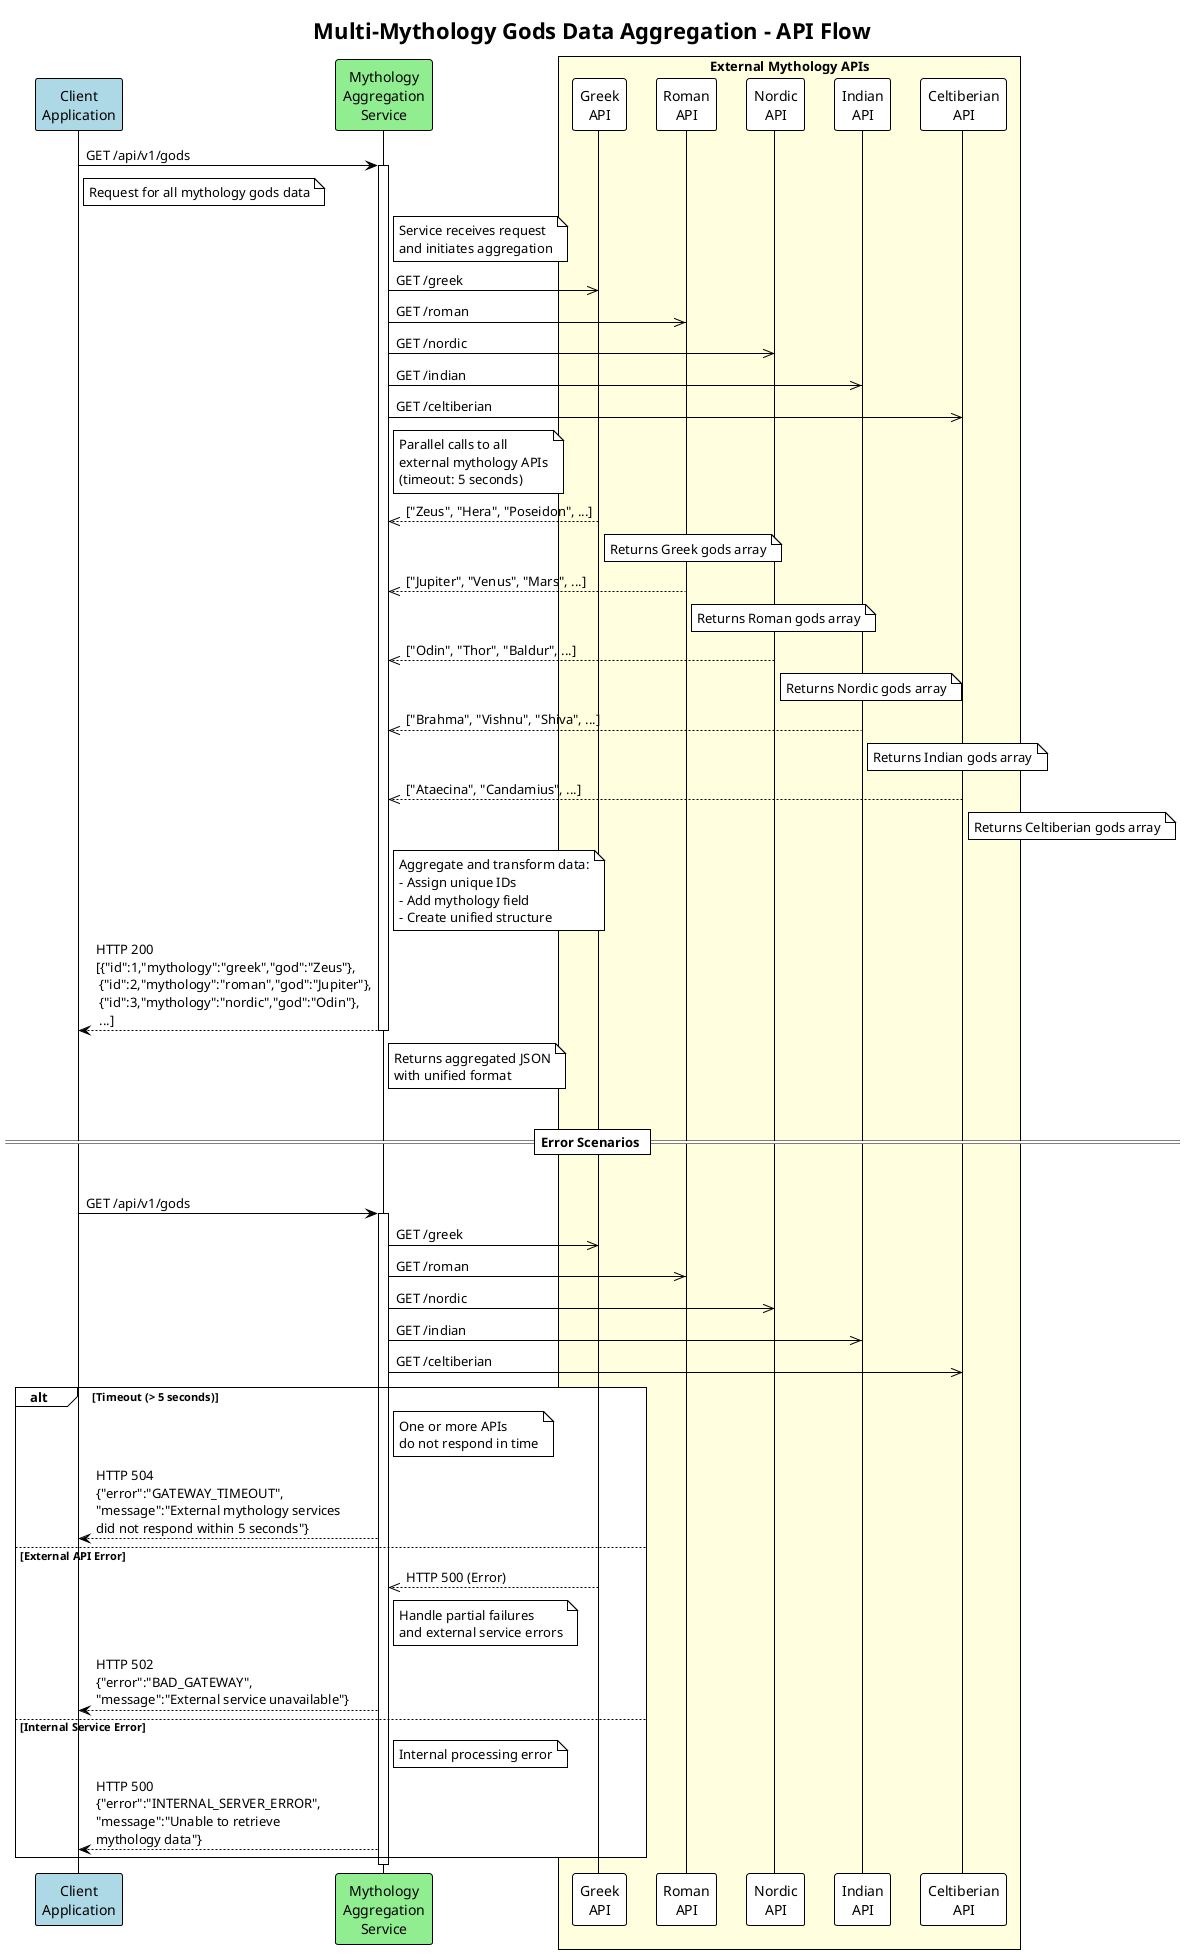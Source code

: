 @startuml Mythology Gods Data Aggregation API Flow
!theme plain
title Multi-Mythology Gods Data Aggregation - API Flow

' Actors and Participants
participant "Client\nApplication" as Client #LightBlue
participant "Mythology\nAggregation\nService" as API #LightGreen
box "External Mythology APIs" #LightYellow
  participant "Greek\nAPI" as GreekAPI
  participant "Roman\nAPI" as RomanAPI
  participant "Nordic\nAPI" as NordicAPI
  participant "Indian\nAPI" as IndianAPI
  participant "Celtiberian\nAPI" as CeltiberianAPI
end box

' Main Sequence Flow
Client -> API : GET /api/v1/gods
note right of Client : Request for all mythology gods data

activate API
note right of API : Service receives request\nand initiates aggregation

' Parallel API calls to external services
API ->> GreekAPI : GET /greek
API ->> RomanAPI : GET /roman
API ->> NordicAPI : GET /nordic
API ->> IndianAPI : GET /indian
API ->> CeltiberianAPI : GET /celtiberian

note right of API : Parallel calls to all\nexternal mythology APIs\n(timeout: 5 seconds)

' Responses from external APIs
GreekAPI -->> API : ["Zeus", "Hera", "Poseidon", ...]
note right of GreekAPI : Returns Greek gods array

RomanAPI -->> API : ["Jupiter", "Venus", "Mars", ...]
note right of RomanAPI : Returns Roman gods array

NordicAPI -->> API : ["Odin", "Thor", "Baldur", ...]
note right of NordicAPI : Returns Nordic gods array

IndianAPI -->> API : ["Brahma", "Vishnu", "Shiva", ...]
note right of IndianAPI : Returns Indian gods array

CeltiberianAPI -->> API : ["Ataecina", "Candamius", ...]
note right of CeltiberianAPI : Returns Celtiberian gods array

' Data transformation and aggregation
note right of API : Aggregate and transform data:\n- Assign unique IDs\n- Add mythology field\n- Create unified structure

' Success response
API --> Client : HTTP 200\n[{"id":1,"mythology":"greek","god":"Zeus"},\n {"id":2,"mythology":"roman","god":"Jupiter"},\n {"id":3,"mythology":"nordic","god":"Odin"},\n ...]
note right of API : Returns aggregated JSON\nwith unified format

deactivate API

' Error Handling Scenarios
|||
== Error Scenarios ==
|||

' Timeout scenario
Client -> API : GET /api/v1/gods
activate API

API ->> GreekAPI : GET /greek
API ->> RomanAPI : GET /roman
API ->> NordicAPI : GET /nordic
API ->> IndianAPI : GET /indian
API ->> CeltiberianAPI : GET /celtiberian

alt Timeout (> 5 seconds)
  note right of API : One or more APIs\ndo not respond in time
  API --> Client : HTTP 504\n{"error":"GATEWAY_TIMEOUT",\n"message":"External mythology services\ndid not respond within 5 seconds"}
else External API Error
  GreekAPI -->> API : HTTP 500 (Error)
  note right of API : Handle partial failures\nand external service errors
  API --> Client : HTTP 502\n{"error":"BAD_GATEWAY",\n"message":"External service unavailable"}
else Internal Service Error
  note right of API : Internal processing error
  API --> Client : HTTP 500\n{"error":"INTERNAL_SERVER_ERROR",\n"message":"Unable to retrieve\nmythology data"}
end

deactivate API

@enduml
